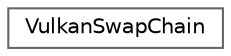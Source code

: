 digraph "Иерархия классов. Графический вид."
{
 // LATEX_PDF_SIZE
  bgcolor="transparent";
  edge [fontname=Helvetica,fontsize=10,labelfontname=Helvetica,labelfontsize=10];
  node [fontname=Helvetica,fontsize=10,shape=box,height=0.2,width=0.4];
  rankdir="LR";
  Node0 [id="Node000000",label="VulkanSwapChain",height=0.2,width=0.4,color="grey40", fillcolor="white", style="filled",URL="$class_vulkan_swap_chain.html",tooltip=" "];
}
